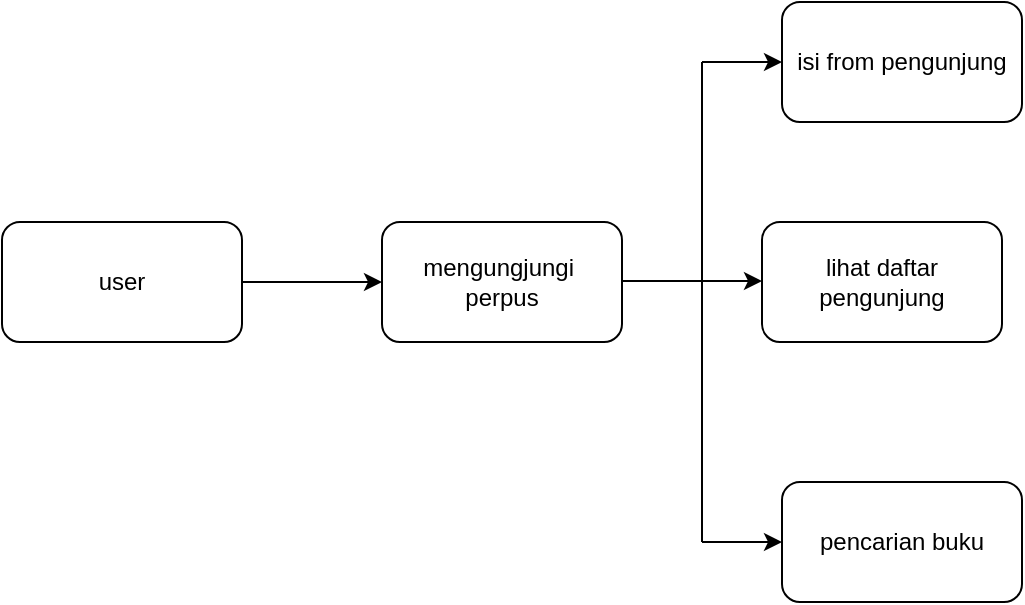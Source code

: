 <mxfile version="22.1.21" type="github">
  <diagram name="Page-1" id="OpJiiDBkL_ymdJdq59Xc">
    <mxGraphModel dx="880" dy="468" grid="1" gridSize="10" guides="1" tooltips="1" connect="1" arrows="1" fold="1" page="1" pageScale="1" pageWidth="850" pageHeight="1100" math="0" shadow="0">
      <root>
        <mxCell id="0" />
        <mxCell id="1" parent="0" />
        <mxCell id="P9y7RjpMUf1n3jAaf6Yl-1" value="user" style="rounded=1;whiteSpace=wrap;html=1;" vertex="1" parent="1">
          <mxGeometry x="70" y="210" width="120" height="60" as="geometry" />
        </mxCell>
        <mxCell id="P9y7RjpMUf1n3jAaf6Yl-3" value="" style="endArrow=classic;html=1;rounded=0;" edge="1" parent="1">
          <mxGeometry width="50" height="50" relative="1" as="geometry">
            <mxPoint x="190" y="240" as="sourcePoint" />
            <mxPoint x="260" y="240" as="targetPoint" />
          </mxGeometry>
        </mxCell>
        <mxCell id="P9y7RjpMUf1n3jAaf6Yl-4" value="mengungjungi&amp;nbsp; perpus" style="rounded=1;whiteSpace=wrap;html=1;" vertex="1" parent="1">
          <mxGeometry x="260" y="210" width="120" height="60" as="geometry" />
        </mxCell>
        <mxCell id="P9y7RjpMUf1n3jAaf6Yl-5" value="" style="endArrow=classic;html=1;rounded=0;" edge="1" parent="1">
          <mxGeometry width="50" height="50" relative="1" as="geometry">
            <mxPoint x="380" y="239.5" as="sourcePoint" />
            <mxPoint x="450" y="239.5" as="targetPoint" />
          </mxGeometry>
        </mxCell>
        <mxCell id="P9y7RjpMUf1n3jAaf6Yl-6" value="lihat daftar pengunjung" style="rounded=1;whiteSpace=wrap;html=1;" vertex="1" parent="1">
          <mxGeometry x="450" y="210" width="120" height="60" as="geometry" />
        </mxCell>
        <mxCell id="P9y7RjpMUf1n3jAaf6Yl-7" value="" style="endArrow=none;html=1;rounded=0;" edge="1" parent="1">
          <mxGeometry width="50" height="50" relative="1" as="geometry">
            <mxPoint x="420" y="370" as="sourcePoint" />
            <mxPoint x="420" y="130" as="targetPoint" />
          </mxGeometry>
        </mxCell>
        <mxCell id="P9y7RjpMUf1n3jAaf6Yl-8" value="" style="endArrow=classic;html=1;rounded=0;" edge="1" parent="1">
          <mxGeometry width="50" height="50" relative="1" as="geometry">
            <mxPoint x="420" y="130" as="sourcePoint" />
            <mxPoint x="460" y="130" as="targetPoint" />
            <Array as="points">
              <mxPoint x="420" y="130" />
            </Array>
          </mxGeometry>
        </mxCell>
        <mxCell id="P9y7RjpMUf1n3jAaf6Yl-11" value="" style="endArrow=classic;html=1;rounded=0;" edge="1" parent="1">
          <mxGeometry width="50" height="50" relative="1" as="geometry">
            <mxPoint x="420" y="370" as="sourcePoint" />
            <mxPoint x="460" y="370" as="targetPoint" />
            <Array as="points">
              <mxPoint x="420" y="370" />
            </Array>
          </mxGeometry>
        </mxCell>
        <mxCell id="P9y7RjpMUf1n3jAaf6Yl-12" value="pencarian buku" style="rounded=1;whiteSpace=wrap;html=1;" vertex="1" parent="1">
          <mxGeometry x="460" y="340" width="120" height="60" as="geometry" />
        </mxCell>
        <mxCell id="P9y7RjpMUf1n3jAaf6Yl-13" value="isi from pengunjung" style="rounded=1;whiteSpace=wrap;html=1;" vertex="1" parent="1">
          <mxGeometry x="460" y="100" width="120" height="60" as="geometry" />
        </mxCell>
      </root>
    </mxGraphModel>
  </diagram>
</mxfile>
